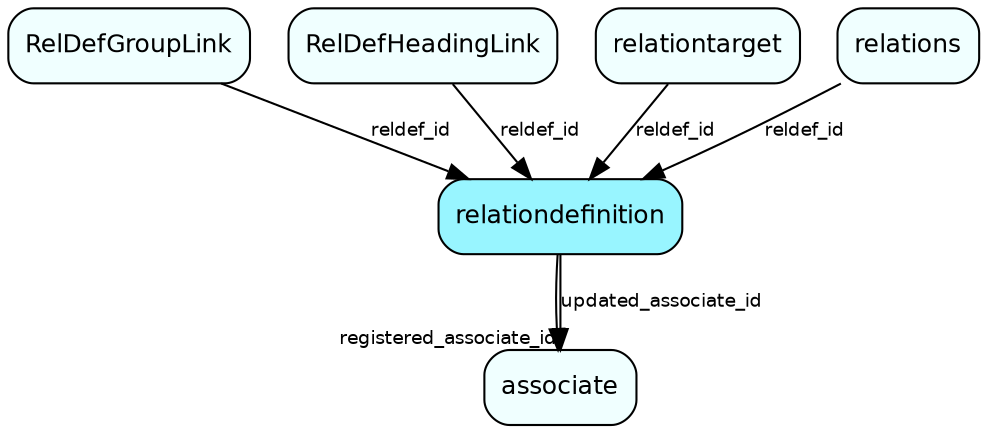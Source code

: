 digraph relationdefinition  {
node [shape = box style="rounded, filled" fontname = "Helvetica" fontsize = "12" ]
edge [fontname = "Helvetica" fontsize = "9"]

relationdefinition[fillcolor = "cadetblue1"]
associate[fillcolor = "azure1"]
RelDefGroupLink[fillcolor = "azure1"]
RelDefHeadingLink[fillcolor = "azure1"]
relationtarget[fillcolor = "azure1"]
relations[fillcolor = "azure1"]
relationdefinition -> associate [headlabel = "registered_associate_id"]
relationdefinition -> associate [label = "updated_associate_id"]
RelDefGroupLink -> relationdefinition [label = "reldef_id"]
RelDefHeadingLink -> relationdefinition [label = "reldef_id"]
relationtarget -> relationdefinition [label = "reldef_id"]
relations -> relationdefinition [label = "reldef_id"]
}
